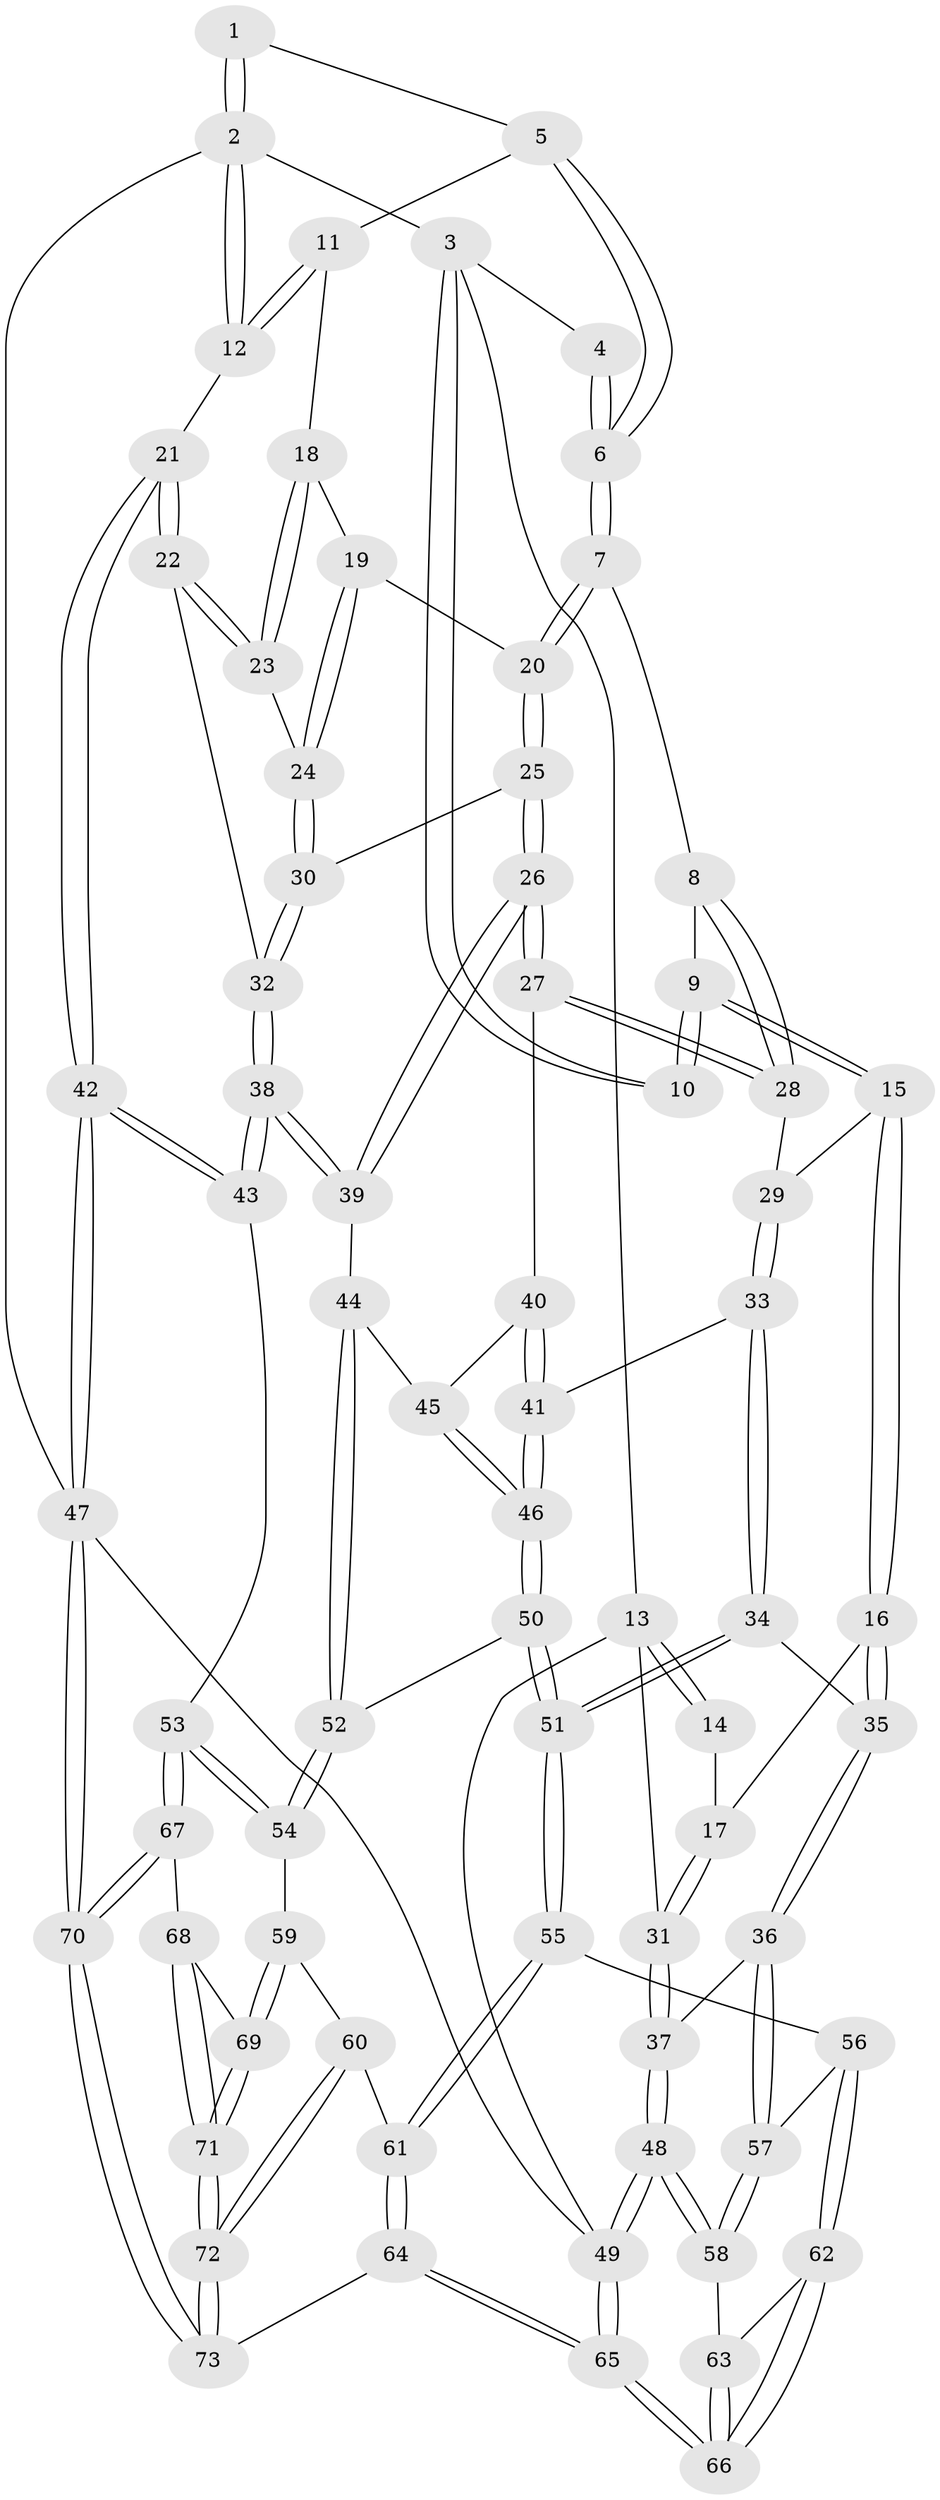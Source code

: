 // Generated by graph-tools (version 1.1) at 2025/01/03/09/25 05:01:34]
// undirected, 73 vertices, 179 edges
graph export_dot {
graph [start="1"]
  node [color=gray90,style=filled];
  1 [pos="+0.843113054152282+0"];
  2 [pos="+1+0"];
  3 [pos="+0.32278208560038096+0"];
  4 [pos="+0.720479669633724+0"];
  5 [pos="+0.8862612464689679+0.09115926007651187"];
  6 [pos="+0.7069617508760362+0.11817786758790666"];
  7 [pos="+0.6888601790993854+0.13645767049971042"];
  8 [pos="+0.5849525530061727+0.1526592370152462"];
  9 [pos="+0.372563233373402+0.036491286753593685"];
  10 [pos="+0.3231680849458891+0"];
  11 [pos="+0.9065330898917395+0.10959799383682373"];
  12 [pos="+1+0.1480150862723746"];
  13 [pos="+0+0.1589132638395259"];
  14 [pos="+0.18099519565206018+0.009970419507521743"];
  15 [pos="+0.3174954712252484+0.24913084137703279"];
  16 [pos="+0.2505676449723756+0.3056509345133525"];
  17 [pos="+0.024803946232162907+0.21939101294873442"];
  18 [pos="+0.8864933214204948+0.18427116507830849"];
  19 [pos="+0.8470744869515083+0.22733420876316668"];
  20 [pos="+0.76043172932261+0.256207931286662"];
  21 [pos="+1+0.24464722959085908"];
  22 [pos="+1+0.2766150904351168"];
  23 [pos="+0.9534359959371966+0.29460042562352473"];
  24 [pos="+0.8926655774524239+0.3401396645000173"];
  25 [pos="+0.7478220406661331+0.35878039682013296"];
  26 [pos="+0.7131454560464695+0.3893612171071072"];
  27 [pos="+0.5935514287393568+0.36863533916382246"];
  28 [pos="+0.5917442099370906+0.3658999472234744"];
  29 [pos="+0.3872394224795931+0.31133593289075917"];
  30 [pos="+0.8773876433624096+0.36474896627848563"];
  31 [pos="+0+0.2815772504614751"];
  32 [pos="+0.9139004387192977+0.42649243213412374"];
  33 [pos="+0.4328046400518943+0.5052453344181607"];
  34 [pos="+0.27283196341149557+0.5344861460872555"];
  35 [pos="+0.18217063273291004+0.4959802085492831"];
  36 [pos="+0.11420929438325911+0.5297409511676765"];
  37 [pos="+0+0.46462518569489897"];
  38 [pos="+0.9460131265571445+0.5912840803098746"];
  39 [pos="+0.7504058956135695+0.5261714460347718"];
  40 [pos="+0.5777996227331781+0.39832998699475697"];
  41 [pos="+0.4371137581455213+0.5068538070634105"];
  42 [pos="+1+0.7174117044331048"];
  43 [pos="+1+0.7012626028917188"];
  44 [pos="+0.6907140491584928+0.5780614058207622"];
  45 [pos="+0.589517922910438+0.49557572982744574"];
  46 [pos="+0.508460686768463+0.6196595241792201"];
  47 [pos="+1+1"];
  48 [pos="+0+0.9116957527037854"];
  49 [pos="+0+1"];
  50 [pos="+0.5177275221624336+0.651111971089314"];
  51 [pos="+0.39017385548304306+0.7697423070997879"];
  52 [pos="+0.634011314556321+0.6713277564750005"];
  53 [pos="+0.8513724976092744+0.8082422796359257"];
  54 [pos="+0.6673623724831927+0.7218285783803491"];
  55 [pos="+0.3884393693379435+0.7744092087105314"];
  56 [pos="+0.26281527322547416+0.8266378434321217"];
  57 [pos="+0.13226808773456847+0.7027865665218709"];
  58 [pos="+0+0.8621410191582483"];
  59 [pos="+0.5733311383235373+0.8824177876829189"];
  60 [pos="+0.5100499830363268+0.8868702981265358"];
  61 [pos="+0.4827357592070328+0.884365647669939"];
  62 [pos="+0.24849959023625062+0.8600340208584248"];
  63 [pos="+0+0.8762718893960556"];
  64 [pos="+0.35447317005666595+1"];
  65 [pos="+0.26252205649152976+1"];
  66 [pos="+0.22505016932195485+1"];
  67 [pos="+0.8346893671072558+0.8435482328203192"];
  68 [pos="+0.8297755625397584+0.846725490563542"];
  69 [pos="+0.6297167986319996+0.9229242936074405"];
  70 [pos="+0.8902583738548344+1"];
  71 [pos="+0.663968717957387+1"];
  72 [pos="+0.6572995770290564+1"];
  73 [pos="+0.657693305455518+1"];
  1 -- 2;
  1 -- 2;
  1 -- 5;
  2 -- 3;
  2 -- 12;
  2 -- 12;
  2 -- 47;
  3 -- 4;
  3 -- 10;
  3 -- 10;
  3 -- 13;
  4 -- 6;
  4 -- 6;
  5 -- 6;
  5 -- 6;
  5 -- 11;
  6 -- 7;
  6 -- 7;
  7 -- 8;
  7 -- 20;
  7 -- 20;
  8 -- 9;
  8 -- 28;
  8 -- 28;
  9 -- 10;
  9 -- 10;
  9 -- 15;
  9 -- 15;
  11 -- 12;
  11 -- 12;
  11 -- 18;
  12 -- 21;
  13 -- 14;
  13 -- 14;
  13 -- 31;
  13 -- 49;
  14 -- 17;
  15 -- 16;
  15 -- 16;
  15 -- 29;
  16 -- 17;
  16 -- 35;
  16 -- 35;
  17 -- 31;
  17 -- 31;
  18 -- 19;
  18 -- 23;
  18 -- 23;
  19 -- 20;
  19 -- 24;
  19 -- 24;
  20 -- 25;
  20 -- 25;
  21 -- 22;
  21 -- 22;
  21 -- 42;
  21 -- 42;
  22 -- 23;
  22 -- 23;
  22 -- 32;
  23 -- 24;
  24 -- 30;
  24 -- 30;
  25 -- 26;
  25 -- 26;
  25 -- 30;
  26 -- 27;
  26 -- 27;
  26 -- 39;
  26 -- 39;
  27 -- 28;
  27 -- 28;
  27 -- 40;
  28 -- 29;
  29 -- 33;
  29 -- 33;
  30 -- 32;
  30 -- 32;
  31 -- 37;
  31 -- 37;
  32 -- 38;
  32 -- 38;
  33 -- 34;
  33 -- 34;
  33 -- 41;
  34 -- 35;
  34 -- 51;
  34 -- 51;
  35 -- 36;
  35 -- 36;
  36 -- 37;
  36 -- 57;
  36 -- 57;
  37 -- 48;
  37 -- 48;
  38 -- 39;
  38 -- 39;
  38 -- 43;
  38 -- 43;
  39 -- 44;
  40 -- 41;
  40 -- 41;
  40 -- 45;
  41 -- 46;
  41 -- 46;
  42 -- 43;
  42 -- 43;
  42 -- 47;
  42 -- 47;
  43 -- 53;
  44 -- 45;
  44 -- 52;
  44 -- 52;
  45 -- 46;
  45 -- 46;
  46 -- 50;
  46 -- 50;
  47 -- 70;
  47 -- 70;
  47 -- 49;
  48 -- 49;
  48 -- 49;
  48 -- 58;
  48 -- 58;
  49 -- 65;
  49 -- 65;
  50 -- 51;
  50 -- 51;
  50 -- 52;
  51 -- 55;
  51 -- 55;
  52 -- 54;
  52 -- 54;
  53 -- 54;
  53 -- 54;
  53 -- 67;
  53 -- 67;
  54 -- 59;
  55 -- 56;
  55 -- 61;
  55 -- 61;
  56 -- 57;
  56 -- 62;
  56 -- 62;
  57 -- 58;
  57 -- 58;
  58 -- 63;
  59 -- 60;
  59 -- 69;
  59 -- 69;
  60 -- 61;
  60 -- 72;
  60 -- 72;
  61 -- 64;
  61 -- 64;
  62 -- 63;
  62 -- 66;
  62 -- 66;
  63 -- 66;
  63 -- 66;
  64 -- 65;
  64 -- 65;
  64 -- 73;
  65 -- 66;
  65 -- 66;
  67 -- 68;
  67 -- 70;
  67 -- 70;
  68 -- 69;
  68 -- 71;
  68 -- 71;
  69 -- 71;
  69 -- 71;
  70 -- 73;
  70 -- 73;
  71 -- 72;
  71 -- 72;
  72 -- 73;
  72 -- 73;
}
